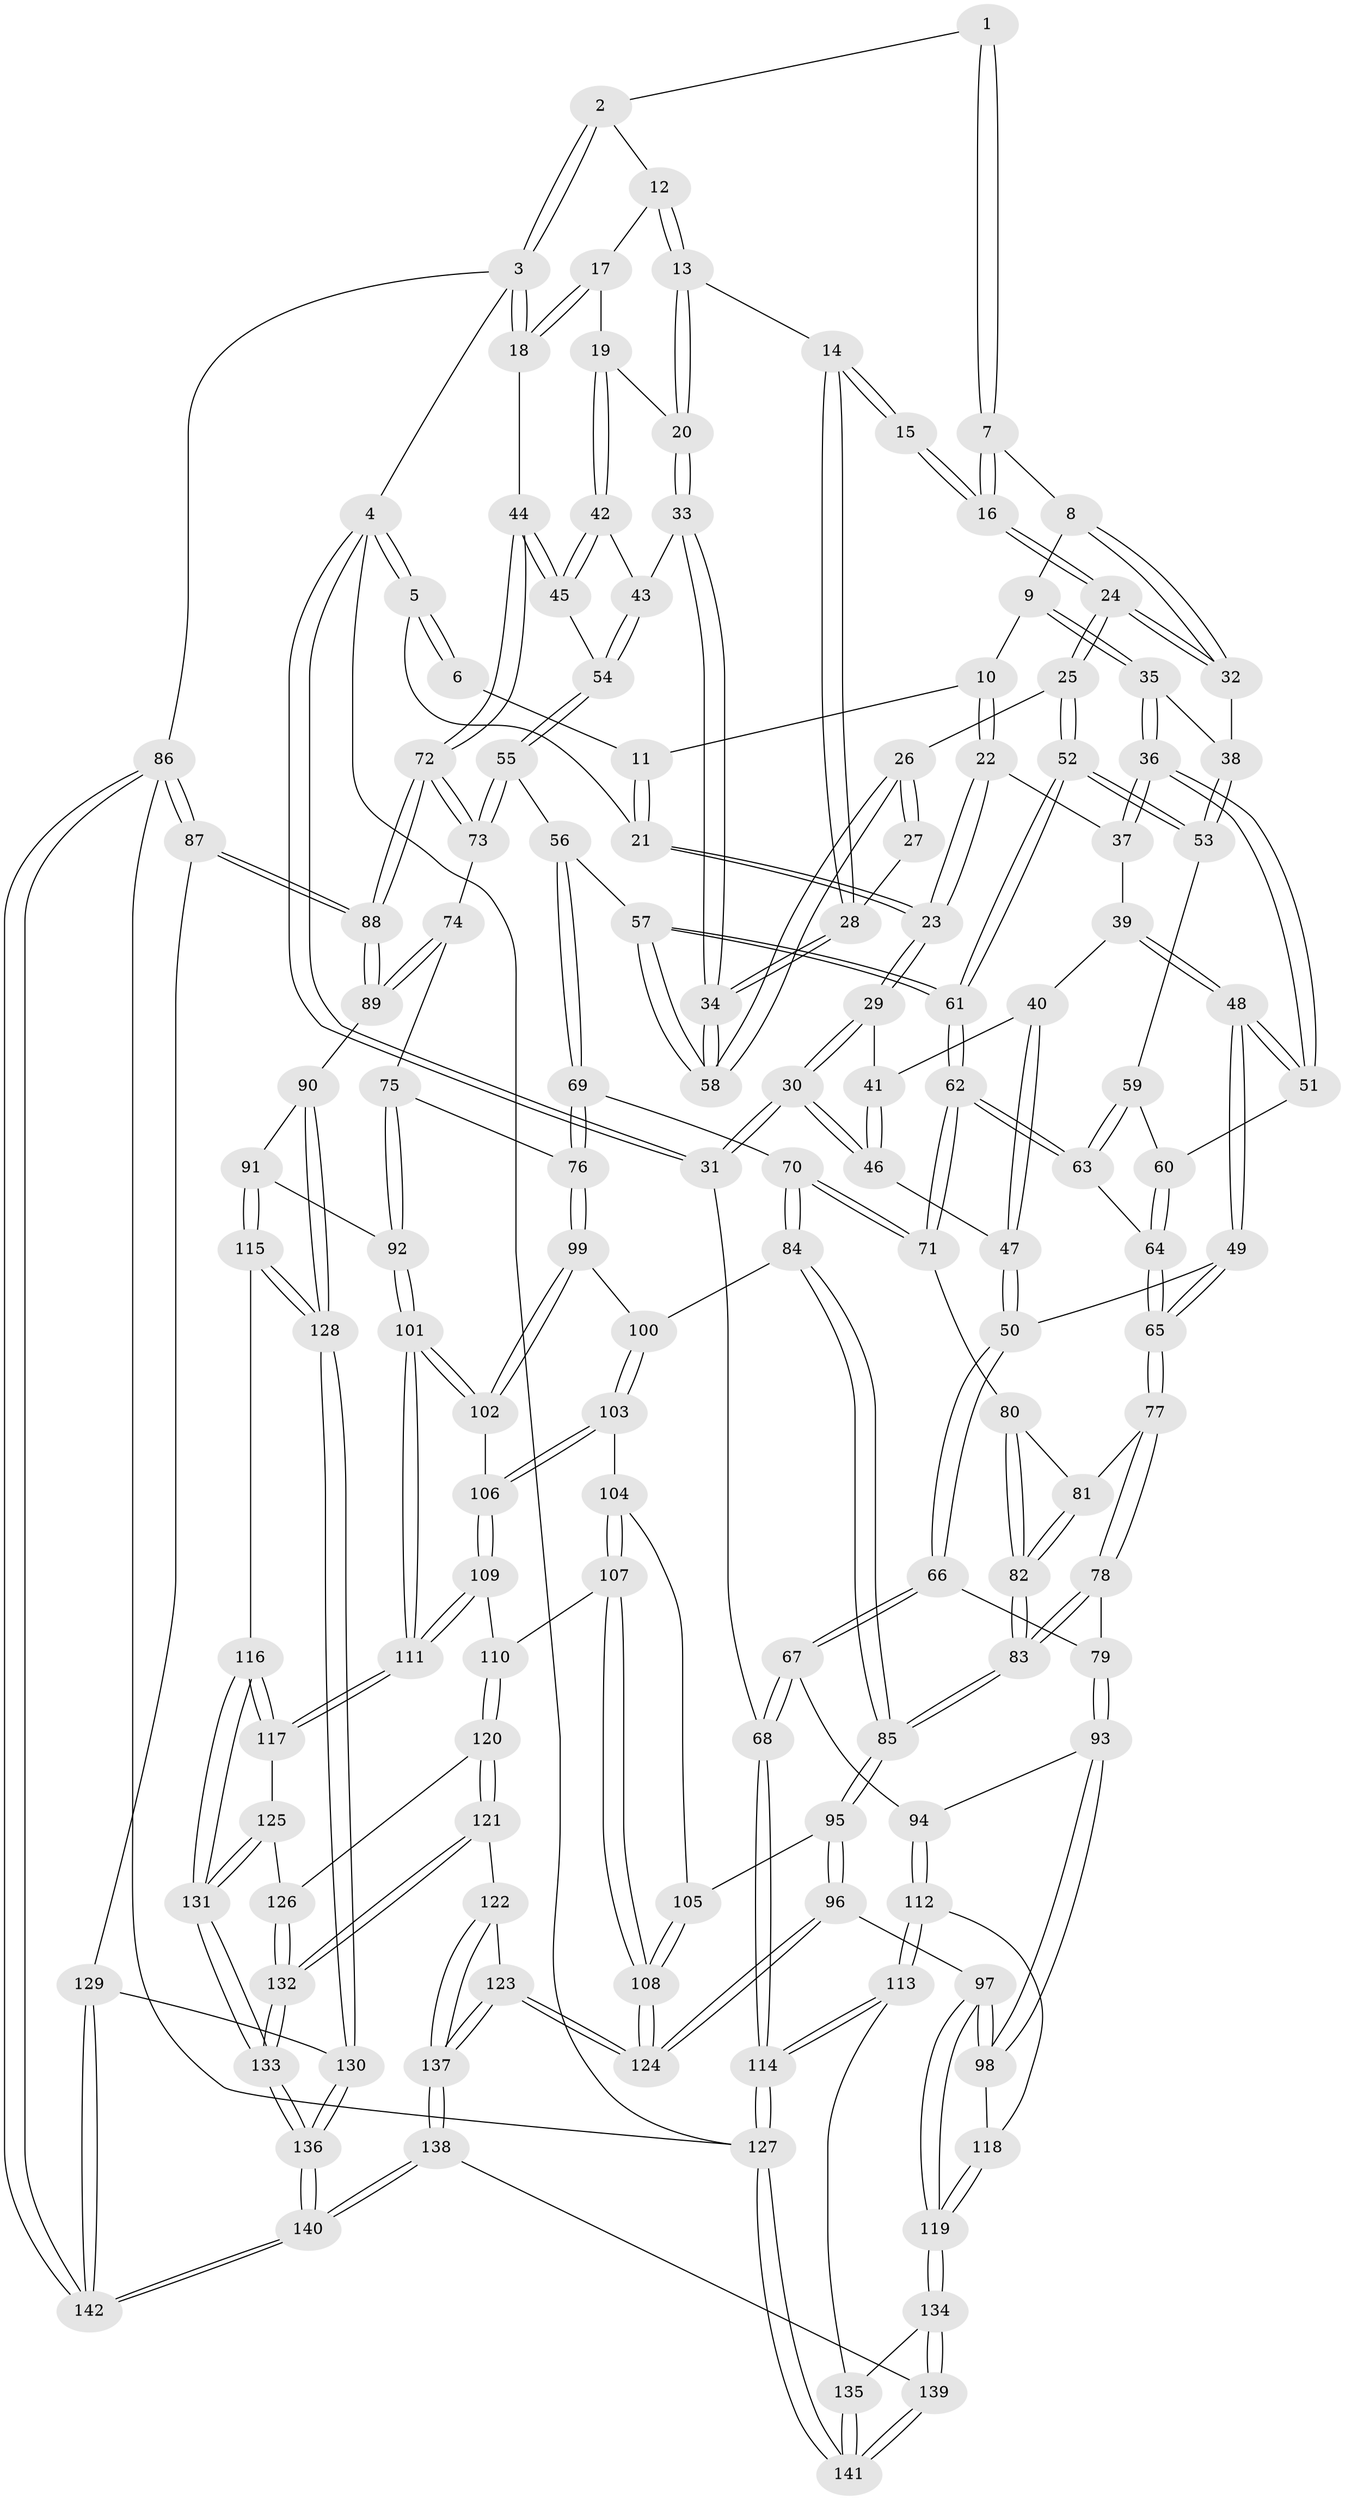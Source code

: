 // Generated by graph-tools (version 1.1) at 2025/11/02/27/25 16:11:59]
// undirected, 142 vertices, 352 edges
graph export_dot {
graph [start="1"]
  node [color=gray90,style=filled];
  1 [pos="+0.6165744868657761+0"];
  2 [pos="+0.7243803827718989+0"];
  3 [pos="+1+0"];
  4 [pos="+0+0"];
  5 [pos="+0+0"];
  6 [pos="+0.3352803893692574+0"];
  7 [pos="+0.5374883469321649+0.10195467859117356"];
  8 [pos="+0.46459902082841403+0.16845084483564776"];
  9 [pos="+0.3624029353280308+0.16791607551726"];
  10 [pos="+0.3162375157507022+0.11193182581890353"];
  11 [pos="+0.31085922361331425+0.10095571733759182"];
  12 [pos="+0.727348440124909+0"];
  13 [pos="+0.737702444570288+0.1445043550915237"];
  14 [pos="+0.7155787634171845+0.17089139561373057"];
  15 [pos="+0.6513353348607235+0.2071789366701923"];
  16 [pos="+0.5912427661924919+0.2152125369255336"];
  17 [pos="+0.8897887200305492+0.174862622953824"];
  18 [pos="+1+0.092745985004203"];
  19 [pos="+0.8401140913815053+0.23636519781676926"];
  20 [pos="+0.7913138385396711+0.21250478577591084"];
  21 [pos="+0.13807142730068844+0.15190006653967733"];
  22 [pos="+0.2337865348761797+0.23071608089415946"];
  23 [pos="+0.13366872146002126+0.18137877551306467"];
  24 [pos="+0.5561653857475249+0.3236557628113115"];
  25 [pos="+0.5576905677727494+0.33069765426271425"];
  26 [pos="+0.6244068392026448+0.3430908054124487"];
  27 [pos="+0.6512958467611062+0.21754359880775487"];
  28 [pos="+0.6829492766507759+0.32518087080732017"];
  29 [pos="+0.10778554131637652+0.222240590029752"];
  30 [pos="+0+0.34538787497338425"];
  31 [pos="+0+0.346052374690124"];
  32 [pos="+0.48209553089134183+0.23580113335133154"];
  33 [pos="+0.7462435313916098+0.3013190775626636"];
  34 [pos="+0.6810032518682074+0.3410241254850695"];
  35 [pos="+0.33851000974048123+0.286910402155803"];
  36 [pos="+0.3326873256973011+0.2924657048888327"];
  37 [pos="+0.23470090390923165+0.23234781991688314"];
  38 [pos="+0.3940044283943673+0.295278239914318"];
  39 [pos="+0.2021263271581984+0.30107944911559187"];
  40 [pos="+0.16873025796929722+0.2937779424773872"];
  41 [pos="+0.14577332228256265+0.28019336096508235"];
  42 [pos="+0.8500741421701842+0.2509661925926081"];
  43 [pos="+0.8150632096990461+0.3238800114557273"];
  44 [pos="+1+0.29702281704749733"];
  45 [pos="+1+0.32156275724663985"];
  46 [pos="+0.12044288499746189+0.3498502770181779"];
  47 [pos="+0.16286883787703516+0.39677962933898253"];
  48 [pos="+0.2696888472291735+0.3642873826594948"];
  49 [pos="+0.2539681597070599+0.3953776474707157"];
  50 [pos="+0.18729861182370602+0.44178532519746067"];
  51 [pos="+0.3159388387328673+0.33015686933286276"];
  52 [pos="+0.5306811506145341+0.3572092514559474"];
  53 [pos="+0.4857300196233842+0.3571537911935006"];
  54 [pos="+0.8306174191449227+0.42587557384058133"];
  55 [pos="+0.8305482119982539+0.4259711085392076"];
  56 [pos="+0.7050384694436115+0.4148096316653217"];
  57 [pos="+0.6974271789830434+0.4033289643800281"];
  58 [pos="+0.6702573632307826+0.3563931089380138"];
  59 [pos="+0.4235659640524463+0.39402196697500086"];
  60 [pos="+0.3868299423241595+0.3972547488579812"];
  61 [pos="+0.5234615569317103+0.475178534187685"];
  62 [pos="+0.519050333931808+0.5078453547514514"];
  63 [pos="+0.44663434792261575+0.4821383976637674"];
  64 [pos="+0.3664222985232636+0.4835015173781272"];
  65 [pos="+0.35394838729509287+0.4920073043163933"];
  66 [pos="+0.14287375424856372+0.517694616214887"];
  67 [pos="+0.06692250451444129+0.5546691426060758"];
  68 [pos="+0+0.5737918527699813"];
  69 [pos="+0.6783898023605482+0.4875399840891345"];
  70 [pos="+0.5771589761709357+0.5564220269759403"];
  71 [pos="+0.523985386963945+0.5195235817467254"];
  72 [pos="+1+0.3574820635795896"];
  73 [pos="+0.8507577183998893+0.490259661549839"];
  74 [pos="+0.8623935413834797+0.5501467330134648"];
  75 [pos="+0.8445934722475763+0.5598787163824319"];
  76 [pos="+0.7691960156919905+0.5879822253716138"];
  77 [pos="+0.34740961345121235+0.5120680811061066"];
  78 [pos="+0.3096821080714209+0.569636866576858"];
  79 [pos="+0.2982219435173258+0.5745531404847576"];
  80 [pos="+0.47749327254436374+0.5542643570958259"];
  81 [pos="+0.3983587124970831+0.5391775757723595"];
  82 [pos="+0.4252503425108068+0.6153364300535856"];
  83 [pos="+0.4175153460203009+0.6265925281013303"];
  84 [pos="+0.5804873782507187+0.5699767089797474"];
  85 [pos="+0.4313942554080333+0.691203111929401"];
  86 [pos="+1+1"];
  87 [pos="+1+0.7309553610087463"];
  88 [pos="+1+0.653038313547925"];
  89 [pos="+1+0.6608300288906129"];
  90 [pos="+1+0.6669813399173178"];
  91 [pos="+0.8464726052111463+0.722717971461073"];
  92 [pos="+0.8219785321941241+0.7197106034510349"];
  93 [pos="+0.28213947187079036+0.7065098528593199"];
  94 [pos="+0.21178145219821498+0.7056872129552219"];
  95 [pos="+0.42986086189098033+0.7515654101773486"];
  96 [pos="+0.4157780928077762+0.777602427257568"];
  97 [pos="+0.3874786237144055+0.7859035896447135"];
  98 [pos="+0.31982401505682595+0.7433800064489025"];
  99 [pos="+0.761376581932246+0.5996427863071443"];
  100 [pos="+0.608770311752532+0.6304106583089969"];
  101 [pos="+0.7844489264316987+0.7237608676190791"];
  102 [pos="+0.7600198186073982+0.6981351844423107"];
  103 [pos="+0.6083064352280863+0.6670884885074208"];
  104 [pos="+0.5973963616158455+0.6787642759921556"];
  105 [pos="+0.5944018918322033+0.6806654478142392"];
  106 [pos="+0.6671027069656299+0.7086436966953985"];
  107 [pos="+0.6118036798290829+0.8078160606436513"];
  108 [pos="+0.5550972563974512+0.8225377597028196"];
  109 [pos="+0.6740672002801781+0.770840726128728"];
  110 [pos="+0.634565737677026+0.8129381010213542"];
  111 [pos="+0.7609306482379519+0.8127821501172555"];
  112 [pos="+0.1381513207909077+0.8123674783731737"];
  113 [pos="+0.12571266233293135+0.8208140224187512"];
  114 [pos="+0+0.8408540268053248"];
  115 [pos="+0.8581150606031365+0.8457192901231072"];
  116 [pos="+0.8475384402141913+0.8470109335185301"];
  117 [pos="+0.7611944356397708+0.8139535887325717"];
  118 [pos="+0.21209423873092553+0.8123851697998247"];
  119 [pos="+0.32559172167990896+0.8931298706288177"];
  120 [pos="+0.6548235744723964+0.8508117141638354"];
  121 [pos="+0.6263612979470736+0.9045225223440403"];
  122 [pos="+0.6165965439256837+0.9041893927647409"];
  123 [pos="+0.5076628006595046+0.8537968149209492"];
  124 [pos="+0.5055560538491848+0.8479839776147915"];
  125 [pos="+0.747168739102731+0.8357022299279996"];
  126 [pos="+0.7051406089480362+0.8568058654969705"];
  127 [pos="+0+1"];
  128 [pos="+0.8924640226240378+0.8528156683016729"];
  129 [pos="+0.9400893234515537+0.9096973026341741"];
  130 [pos="+0.9090789406227952+0.8977455167167979"];
  131 [pos="+0.7772505693371219+0.9724515281447541"];
  132 [pos="+0.6933721926470404+0.9868703013438516"];
  133 [pos="+0.7556851061105679+1"];
  134 [pos="+0.3247466923624953+0.8954960091857604"];
  135 [pos="+0.2037672010758387+0.8990586927139163"];
  136 [pos="+0.7638758051880116+1"];
  137 [pos="+0.49544852197216577+1"];
  138 [pos="+0.4757780122595276+1"];
  139 [pos="+0.3693873707575689+1"];
  140 [pos="+0.7631721839357265+1"];
  141 [pos="+0+1"];
  142 [pos="+1+1"];
  1 -- 2;
  1 -- 7;
  1 -- 7;
  2 -- 3;
  2 -- 3;
  2 -- 12;
  3 -- 4;
  3 -- 18;
  3 -- 18;
  3 -- 86;
  4 -- 5;
  4 -- 5;
  4 -- 31;
  4 -- 31;
  4 -- 127;
  5 -- 6;
  5 -- 6;
  5 -- 21;
  6 -- 11;
  7 -- 8;
  7 -- 16;
  7 -- 16;
  8 -- 9;
  8 -- 32;
  8 -- 32;
  9 -- 10;
  9 -- 35;
  9 -- 35;
  10 -- 11;
  10 -- 22;
  10 -- 22;
  11 -- 21;
  11 -- 21;
  12 -- 13;
  12 -- 13;
  12 -- 17;
  13 -- 14;
  13 -- 20;
  13 -- 20;
  14 -- 15;
  14 -- 15;
  14 -- 28;
  14 -- 28;
  15 -- 16;
  15 -- 16;
  16 -- 24;
  16 -- 24;
  17 -- 18;
  17 -- 18;
  17 -- 19;
  18 -- 44;
  19 -- 20;
  19 -- 42;
  19 -- 42;
  20 -- 33;
  20 -- 33;
  21 -- 23;
  21 -- 23;
  22 -- 23;
  22 -- 23;
  22 -- 37;
  23 -- 29;
  23 -- 29;
  24 -- 25;
  24 -- 25;
  24 -- 32;
  24 -- 32;
  25 -- 26;
  25 -- 52;
  25 -- 52;
  26 -- 27;
  26 -- 27;
  26 -- 58;
  26 -- 58;
  27 -- 28;
  28 -- 34;
  28 -- 34;
  29 -- 30;
  29 -- 30;
  29 -- 41;
  30 -- 31;
  30 -- 31;
  30 -- 46;
  30 -- 46;
  31 -- 68;
  32 -- 38;
  33 -- 34;
  33 -- 34;
  33 -- 43;
  34 -- 58;
  34 -- 58;
  35 -- 36;
  35 -- 36;
  35 -- 38;
  36 -- 37;
  36 -- 37;
  36 -- 51;
  36 -- 51;
  37 -- 39;
  38 -- 53;
  38 -- 53;
  39 -- 40;
  39 -- 48;
  39 -- 48;
  40 -- 41;
  40 -- 47;
  40 -- 47;
  41 -- 46;
  41 -- 46;
  42 -- 43;
  42 -- 45;
  42 -- 45;
  43 -- 54;
  43 -- 54;
  44 -- 45;
  44 -- 45;
  44 -- 72;
  44 -- 72;
  45 -- 54;
  46 -- 47;
  47 -- 50;
  47 -- 50;
  48 -- 49;
  48 -- 49;
  48 -- 51;
  48 -- 51;
  49 -- 50;
  49 -- 65;
  49 -- 65;
  50 -- 66;
  50 -- 66;
  51 -- 60;
  52 -- 53;
  52 -- 53;
  52 -- 61;
  52 -- 61;
  53 -- 59;
  54 -- 55;
  54 -- 55;
  55 -- 56;
  55 -- 73;
  55 -- 73;
  56 -- 57;
  56 -- 69;
  56 -- 69;
  57 -- 58;
  57 -- 58;
  57 -- 61;
  57 -- 61;
  59 -- 60;
  59 -- 63;
  59 -- 63;
  60 -- 64;
  60 -- 64;
  61 -- 62;
  61 -- 62;
  62 -- 63;
  62 -- 63;
  62 -- 71;
  62 -- 71;
  63 -- 64;
  64 -- 65;
  64 -- 65;
  65 -- 77;
  65 -- 77;
  66 -- 67;
  66 -- 67;
  66 -- 79;
  67 -- 68;
  67 -- 68;
  67 -- 94;
  68 -- 114;
  68 -- 114;
  69 -- 70;
  69 -- 76;
  69 -- 76;
  70 -- 71;
  70 -- 71;
  70 -- 84;
  70 -- 84;
  71 -- 80;
  72 -- 73;
  72 -- 73;
  72 -- 88;
  72 -- 88;
  73 -- 74;
  74 -- 75;
  74 -- 89;
  74 -- 89;
  75 -- 76;
  75 -- 92;
  75 -- 92;
  76 -- 99;
  76 -- 99;
  77 -- 78;
  77 -- 78;
  77 -- 81;
  78 -- 79;
  78 -- 83;
  78 -- 83;
  79 -- 93;
  79 -- 93;
  80 -- 81;
  80 -- 82;
  80 -- 82;
  81 -- 82;
  81 -- 82;
  82 -- 83;
  82 -- 83;
  83 -- 85;
  83 -- 85;
  84 -- 85;
  84 -- 85;
  84 -- 100;
  85 -- 95;
  85 -- 95;
  86 -- 87;
  86 -- 87;
  86 -- 142;
  86 -- 142;
  86 -- 127;
  87 -- 88;
  87 -- 88;
  87 -- 129;
  88 -- 89;
  88 -- 89;
  89 -- 90;
  90 -- 91;
  90 -- 128;
  90 -- 128;
  91 -- 92;
  91 -- 115;
  91 -- 115;
  92 -- 101;
  92 -- 101;
  93 -- 94;
  93 -- 98;
  93 -- 98;
  94 -- 112;
  94 -- 112;
  95 -- 96;
  95 -- 96;
  95 -- 105;
  96 -- 97;
  96 -- 124;
  96 -- 124;
  97 -- 98;
  97 -- 98;
  97 -- 119;
  97 -- 119;
  98 -- 118;
  99 -- 100;
  99 -- 102;
  99 -- 102;
  100 -- 103;
  100 -- 103;
  101 -- 102;
  101 -- 102;
  101 -- 111;
  101 -- 111;
  102 -- 106;
  103 -- 104;
  103 -- 106;
  103 -- 106;
  104 -- 105;
  104 -- 107;
  104 -- 107;
  105 -- 108;
  105 -- 108;
  106 -- 109;
  106 -- 109;
  107 -- 108;
  107 -- 108;
  107 -- 110;
  108 -- 124;
  108 -- 124;
  109 -- 110;
  109 -- 111;
  109 -- 111;
  110 -- 120;
  110 -- 120;
  111 -- 117;
  111 -- 117;
  112 -- 113;
  112 -- 113;
  112 -- 118;
  113 -- 114;
  113 -- 114;
  113 -- 135;
  114 -- 127;
  114 -- 127;
  115 -- 116;
  115 -- 128;
  115 -- 128;
  116 -- 117;
  116 -- 117;
  116 -- 131;
  116 -- 131;
  117 -- 125;
  118 -- 119;
  118 -- 119;
  119 -- 134;
  119 -- 134;
  120 -- 121;
  120 -- 121;
  120 -- 126;
  121 -- 122;
  121 -- 132;
  121 -- 132;
  122 -- 123;
  122 -- 137;
  122 -- 137;
  123 -- 124;
  123 -- 124;
  123 -- 137;
  123 -- 137;
  125 -- 126;
  125 -- 131;
  125 -- 131;
  126 -- 132;
  126 -- 132;
  127 -- 141;
  127 -- 141;
  128 -- 130;
  128 -- 130;
  129 -- 130;
  129 -- 142;
  129 -- 142;
  130 -- 136;
  130 -- 136;
  131 -- 133;
  131 -- 133;
  132 -- 133;
  132 -- 133;
  133 -- 136;
  133 -- 136;
  134 -- 135;
  134 -- 139;
  134 -- 139;
  135 -- 141;
  135 -- 141;
  136 -- 140;
  136 -- 140;
  137 -- 138;
  137 -- 138;
  138 -- 139;
  138 -- 140;
  138 -- 140;
  139 -- 141;
  139 -- 141;
  140 -- 142;
  140 -- 142;
}
